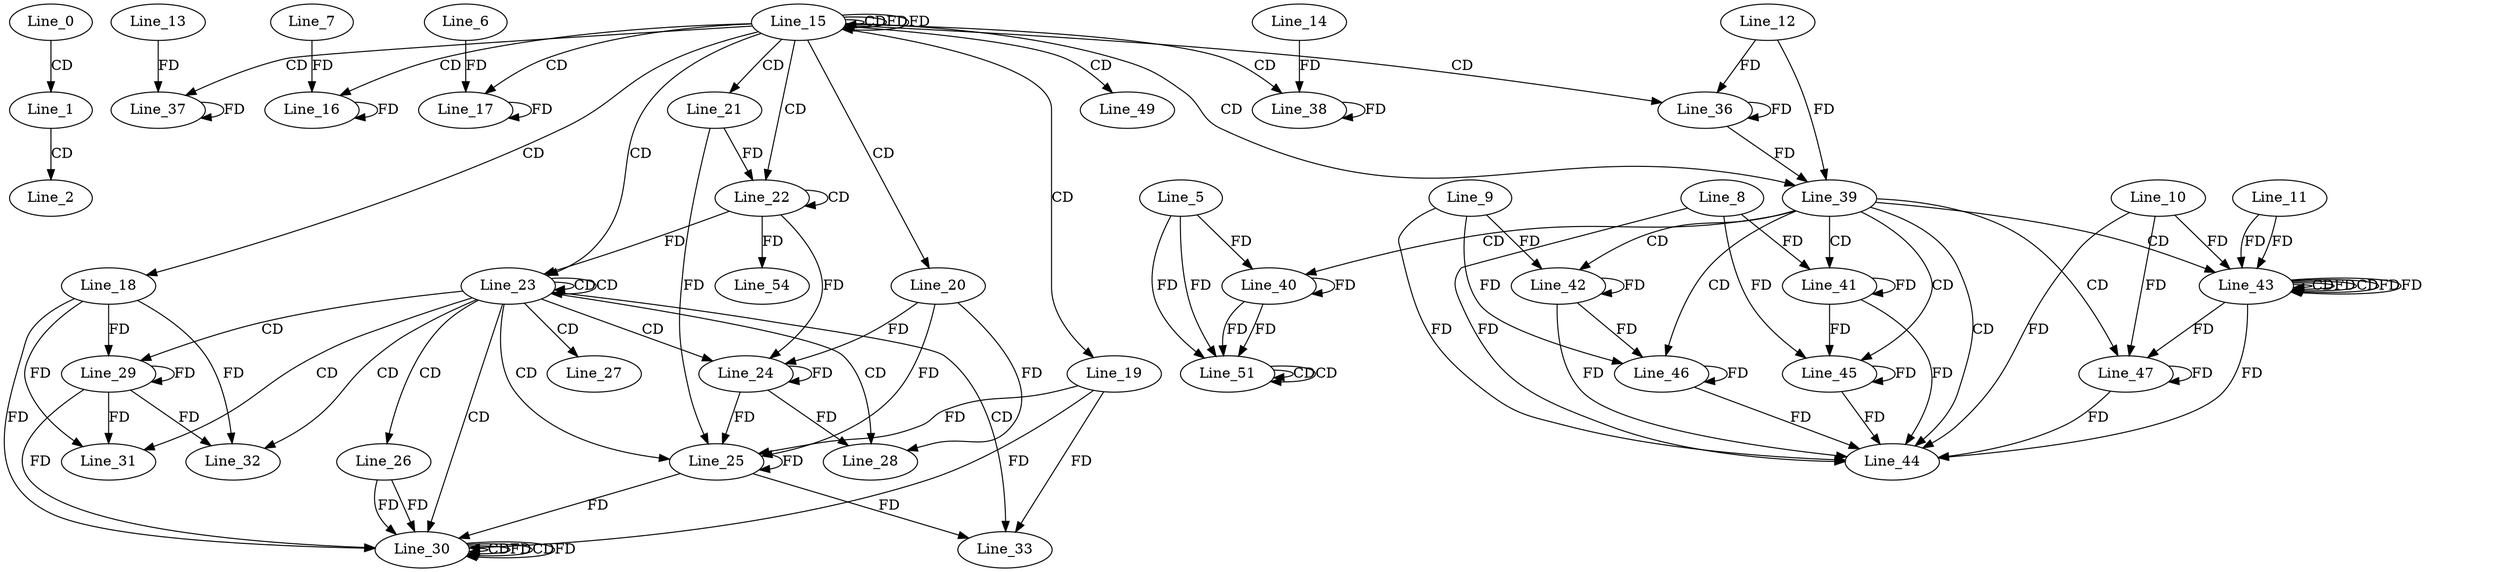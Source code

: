 digraph G {
  Line_0;
  Line_1;
  Line_2;
  Line_15;
  Line_15;
  Line_15;
  Line_16;
  Line_7;
  Line_17;
  Line_6;
  Line_18;
  Line_19;
  Line_20;
  Line_21;
  Line_22;
  Line_22;
  Line_23;
  Line_23;
  Line_24;
  Line_24;
  Line_25;
  Line_25;
  Line_26;
  Line_27;
  Line_28;
  Line_28;
  Line_29;
  Line_30;
  Line_30;
  Line_30;
  Line_30;
  Line_31;
  Line_32;
  Line_33;
  Line_36;
  Line_12;
  Line_36;
  Line_37;
  Line_13;
  Line_37;
  Line_38;
  Line_14;
  Line_38;
  Line_39;
  Line_40;
  Line_5;
  Line_41;
  Line_8;
  Line_41;
  Line_42;
  Line_9;
  Line_42;
  Line_43;
  Line_43;
  Line_11;
  Line_43;
  Line_43;
  Line_10;
  Line_44;
  Line_45;
  Line_46;
  Line_47;
  Line_49;
  Line_51;
  Line_51;
  Line_51;
  Line_54;
  Line_0 -> Line_1 [ label="CD" ];
  Line_1 -> Line_2 [ label="CD" ];
  Line_15 -> Line_15 [ label="CD" ];
  Line_15 -> Line_15 [ label="FD" ];
  Line_15 -> Line_16 [ label="CD" ];
  Line_16 -> Line_16 [ label="FD" ];
  Line_7 -> Line_16 [ label="FD" ];
  Line_15 -> Line_17 [ label="CD" ];
  Line_17 -> Line_17 [ label="FD" ];
  Line_6 -> Line_17 [ label="FD" ];
  Line_15 -> Line_18 [ label="CD" ];
  Line_15 -> Line_19 [ label="CD" ];
  Line_15 -> Line_20 [ label="CD" ];
  Line_15 -> Line_21 [ label="CD" ];
  Line_15 -> Line_22 [ label="CD" ];
  Line_22 -> Line_22 [ label="CD" ];
  Line_21 -> Line_22 [ label="FD" ];
  Line_15 -> Line_23 [ label="CD" ];
  Line_23 -> Line_23 [ label="CD" ];
  Line_23 -> Line_23 [ label="CD" ];
  Line_22 -> Line_23 [ label="FD" ];
  Line_23 -> Line_24 [ label="CD" ];
  Line_24 -> Line_24 [ label="FD" ];
  Line_20 -> Line_24 [ label="FD" ];
  Line_22 -> Line_24 [ label="FD" ];
  Line_23 -> Line_25 [ label="CD" ];
  Line_25 -> Line_25 [ label="FD" ];
  Line_19 -> Line_25 [ label="FD" ];
  Line_21 -> Line_25 [ label="FD" ];
  Line_24 -> Line_25 [ label="FD" ];
  Line_20 -> Line_25 [ label="FD" ];
  Line_23 -> Line_26 [ label="CD" ];
  Line_23 -> Line_27 [ label="CD" ];
  Line_23 -> Line_28 [ label="CD" ];
  Line_24 -> Line_28 [ label="FD" ];
  Line_20 -> Line_28 [ label="FD" ];
  Line_23 -> Line_29 [ label="CD" ];
  Line_29 -> Line_29 [ label="FD" ];
  Line_18 -> Line_29 [ label="FD" ];
  Line_23 -> Line_30 [ label="CD" ];
  Line_30 -> Line_30 [ label="CD" ];
  Line_30 -> Line_30 [ label="FD" ];
  Line_26 -> Line_30 [ label="FD" ];
  Line_25 -> Line_30 [ label="FD" ];
  Line_19 -> Line_30 [ label="FD" ];
  Line_30 -> Line_30 [ label="CD" ];
  Line_29 -> Line_30 [ label="FD" ];
  Line_18 -> Line_30 [ label="FD" ];
  Line_30 -> Line_30 [ label="FD" ];
  Line_26 -> Line_30 [ label="FD" ];
  Line_23 -> Line_31 [ label="CD" ];
  Line_29 -> Line_31 [ label="FD" ];
  Line_18 -> Line_31 [ label="FD" ];
  Line_23 -> Line_32 [ label="CD" ];
  Line_29 -> Line_32 [ label="FD" ];
  Line_18 -> Line_32 [ label="FD" ];
  Line_23 -> Line_33 [ label="CD" ];
  Line_25 -> Line_33 [ label="FD" ];
  Line_19 -> Line_33 [ label="FD" ];
  Line_15 -> Line_36 [ label="CD" ];
  Line_36 -> Line_36 [ label="FD" ];
  Line_12 -> Line_36 [ label="FD" ];
  Line_15 -> Line_37 [ label="CD" ];
  Line_37 -> Line_37 [ label="FD" ];
  Line_13 -> Line_37 [ label="FD" ];
  Line_15 -> Line_38 [ label="CD" ];
  Line_38 -> Line_38 [ label="FD" ];
  Line_14 -> Line_38 [ label="FD" ];
  Line_15 -> Line_39 [ label="CD" ];
  Line_36 -> Line_39 [ label="FD" ];
  Line_12 -> Line_39 [ label="FD" ];
  Line_39 -> Line_40 [ label="CD" ];
  Line_40 -> Line_40 [ label="FD" ];
  Line_5 -> Line_40 [ label="FD" ];
  Line_39 -> Line_41 [ label="CD" ];
  Line_41 -> Line_41 [ label="FD" ];
  Line_8 -> Line_41 [ label="FD" ];
  Line_39 -> Line_42 [ label="CD" ];
  Line_42 -> Line_42 [ label="FD" ];
  Line_9 -> Line_42 [ label="FD" ];
  Line_39 -> Line_43 [ label="CD" ];
  Line_43 -> Line_43 [ label="CD" ];
  Line_43 -> Line_43 [ label="FD" ];
  Line_11 -> Line_43 [ label="FD" ];
  Line_43 -> Line_43 [ label="CD" ];
  Line_43 -> Line_43 [ label="FD" ];
  Line_10 -> Line_43 [ label="FD" ];
  Line_43 -> Line_43 [ label="FD" ];
  Line_11 -> Line_43 [ label="FD" ];
  Line_39 -> Line_44 [ label="CD" ];
  Line_41 -> Line_44 [ label="FD" ];
  Line_8 -> Line_44 [ label="FD" ];
  Line_42 -> Line_44 [ label="FD" ];
  Line_9 -> Line_44 [ label="FD" ];
  Line_43 -> Line_44 [ label="FD" ];
  Line_10 -> Line_44 [ label="FD" ];
  Line_39 -> Line_45 [ label="CD" ];
  Line_41 -> Line_45 [ label="FD" ];
  Line_45 -> Line_45 [ label="FD" ];
  Line_8 -> Line_45 [ label="FD" ];
  Line_39 -> Line_46 [ label="CD" ];
  Line_42 -> Line_46 [ label="FD" ];
  Line_46 -> Line_46 [ label="FD" ];
  Line_9 -> Line_46 [ label="FD" ];
  Line_39 -> Line_47 [ label="CD" ];
  Line_43 -> Line_47 [ label="FD" ];
  Line_47 -> Line_47 [ label="FD" ];
  Line_10 -> Line_47 [ label="FD" ];
  Line_15 -> Line_49 [ label="CD" ];
  Line_40 -> Line_51 [ label="FD" ];
  Line_5 -> Line_51 [ label="FD" ];
  Line_51 -> Line_51 [ label="CD" ];
  Line_40 -> Line_51 [ label="FD" ];
  Line_5 -> Line_51 [ label="FD" ];
  Line_51 -> Line_51 [ label="CD" ];
  Line_22 -> Line_54 [ label="FD" ];
  Line_15 -> Line_15 [ label="FD" ];
  Line_45 -> Line_44 [ label="FD" ];
  Line_46 -> Line_44 [ label="FD" ];
  Line_47 -> Line_44 [ label="FD" ];
}
